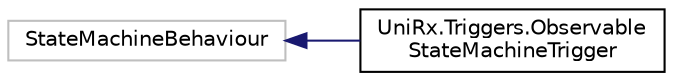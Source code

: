 digraph "Graphical Class Hierarchy"
{
 // LATEX_PDF_SIZE
  edge [fontname="Helvetica",fontsize="10",labelfontname="Helvetica",labelfontsize="10"];
  node [fontname="Helvetica",fontsize="10",shape=record];
  rankdir="LR";
  Node0 [label="StateMachineBehaviour",height=0.2,width=0.4,color="grey75", fillcolor="white", style="filled",tooltip=" "];
  Node0 -> Node1 [dir="back",color="midnightblue",fontsize="10",style="solid",fontname="Helvetica"];
  Node1 [label="UniRx.Triggers.Observable\lStateMachineTrigger",height=0.2,width=0.4,color="black", fillcolor="white", style="filled",URL="$class_uni_rx_1_1_triggers_1_1_observable_state_machine_trigger.html",tooltip=" "];
}
